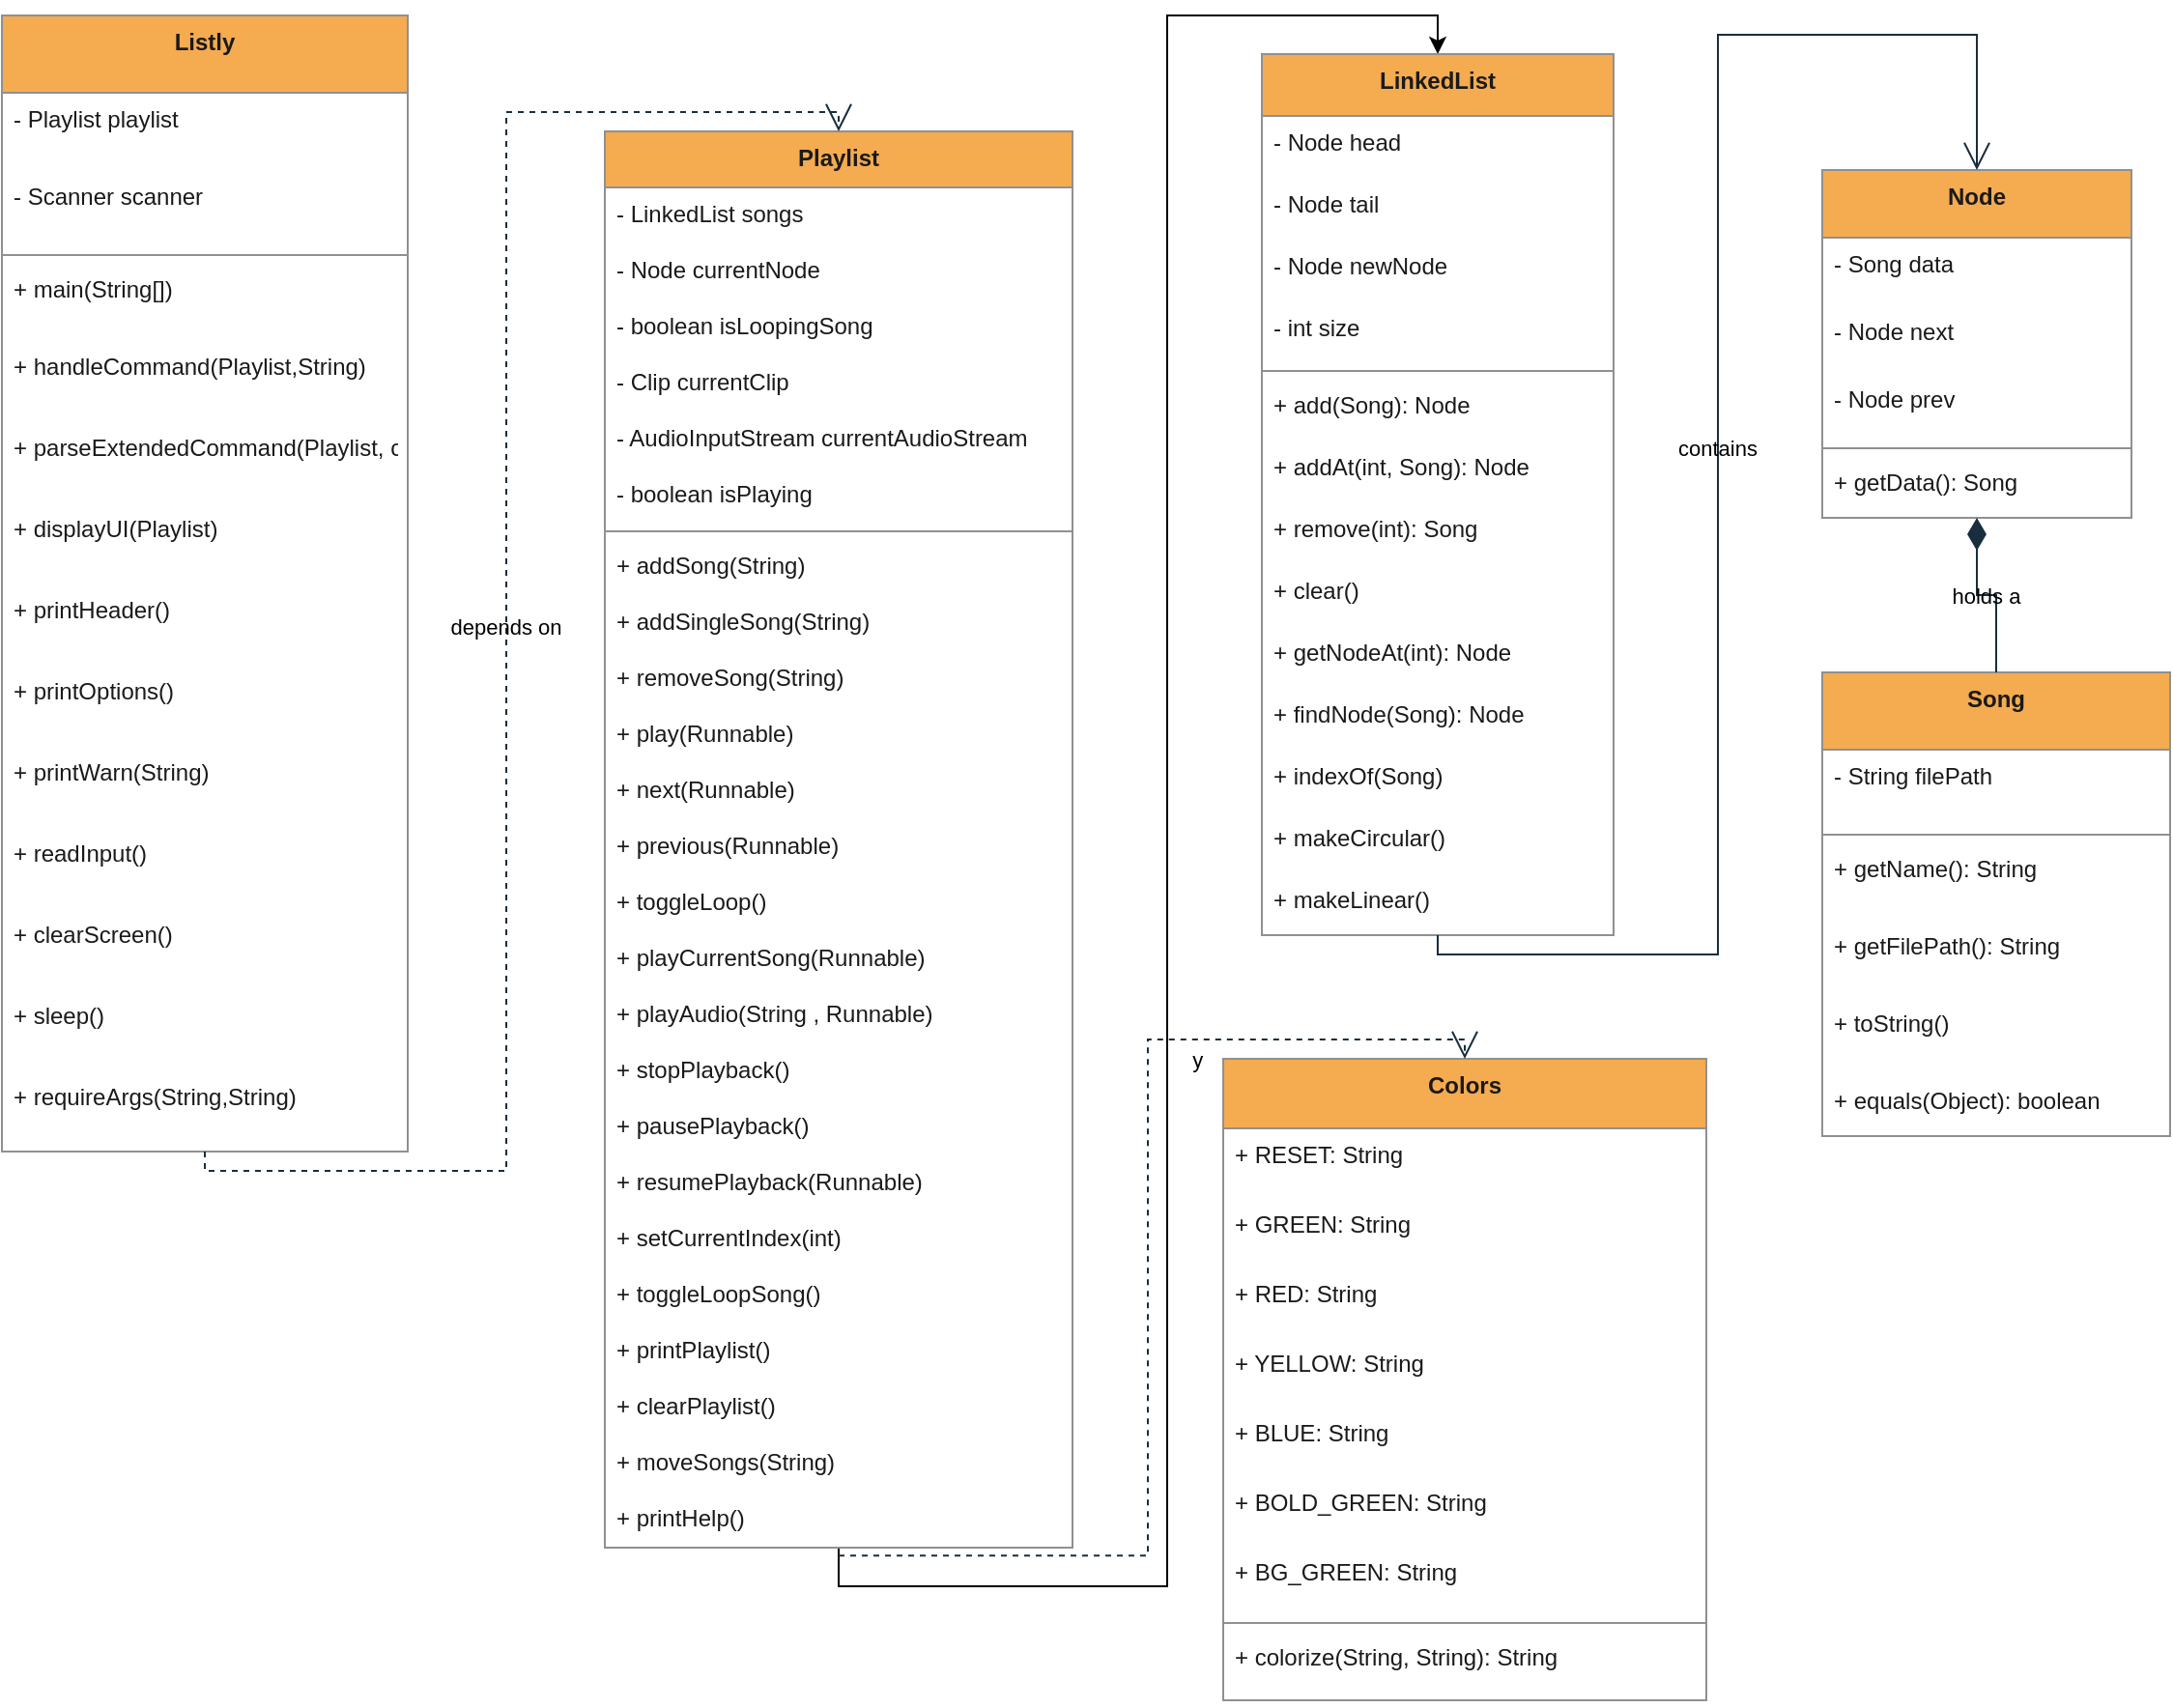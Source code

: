 <mxfile version="26.2.14">
  <diagram name="Page-1" id="Bg2ILVUZCvkJHj1Jf9vQ">
    <mxGraphModel dx="1146" dy="1797" grid="1" gridSize="10" guides="1" tooltips="1" connect="1" arrows="1" fold="1" page="1" pageScale="1" pageWidth="850" pageHeight="1100" math="0" shadow="0">
      <root>
        <object label="" id="0">
          <mxCell />
        </object>
        <mxCell id="1" parent="0" />
        <mxCell id="GMsxlLjuxEd03iKI_YPq-88" style="edgeStyle=orthogonalEdgeStyle;rounded=0;orthogonalLoop=1;jettySize=auto;html=1;exitX=0.5;exitY=1;exitDx=0;exitDy=0;entryX=0.5;entryY=0;entryDx=0;entryDy=0;" edge="1" parent="1" source="2" target="19">
          <mxGeometry relative="1" as="geometry" />
        </mxCell>
        <mxCell id="2" value="Playlist" style="swimlane;fontStyle=1;align=center;verticalAlign=top;childLayout=stackLayout;horizontal=1;startSize=29;horizontalStack=0;resizeParent=1;resizeParentMax=0;resizeLast=0;collapsible=0;marginBottom=0;labelBackgroundColor=none;fillColor=#F5AB50;strokeColor=#909090;fontColor=#1A1A1A;rounded=0;" parent="1" vertex="1">
          <mxGeometry x="320" y="-1030" width="242" height="733" as="geometry" />
        </mxCell>
        <mxCell id="3" value="- LinkedList songs" style="text;strokeColor=none;fillColor=none;align=left;verticalAlign=top;spacingLeft=4;spacingRight=4;overflow=hidden;rotatable=0;points=[[0,0.5],[1,0.5]];portConstraint=eastwest;labelBackgroundColor=none;fontColor=#1A1A1A;rounded=0;" parent="2" vertex="1">
          <mxGeometry y="29" width="242" height="29" as="geometry" />
        </mxCell>
        <mxCell id="4" value="- Node currentNode" style="text;strokeColor=none;fillColor=none;align=left;verticalAlign=top;spacingLeft=4;spacingRight=4;overflow=hidden;rotatable=0;points=[[0,0.5],[1,0.5]];portConstraint=eastwest;labelBackgroundColor=none;fontColor=#1A1A1A;rounded=0;" parent="2" vertex="1">
          <mxGeometry y="58" width="242" height="29" as="geometry" />
        </mxCell>
        <mxCell id="6" value="- boolean isLoopingSong" style="text;strokeColor=none;fillColor=none;align=left;verticalAlign=top;spacingLeft=4;spacingRight=4;overflow=hidden;rotatable=0;points=[[0,0.5],[1,0.5]];portConstraint=eastwest;labelBackgroundColor=none;fontColor=#1A1A1A;rounded=0;" parent="2" vertex="1">
          <mxGeometry y="87" width="242" height="29" as="geometry" />
        </mxCell>
        <mxCell id="7" value="- Clip currentClip" style="text;strokeColor=none;fillColor=none;align=left;verticalAlign=top;spacingLeft=4;spacingRight=4;overflow=hidden;rotatable=0;points=[[0,0.5],[1,0.5]];portConstraint=eastwest;labelBackgroundColor=none;fontColor=#1A1A1A;rounded=0;" parent="2" vertex="1">
          <mxGeometry y="116" width="242" height="29" as="geometry" />
        </mxCell>
        <mxCell id="8" value="- AudioInputStream currentAudioStream" style="text;strokeColor=none;fillColor=none;align=left;verticalAlign=top;spacingLeft=4;spacingRight=4;overflow=hidden;rotatable=0;points=[[0,0.5],[1,0.5]];portConstraint=eastwest;labelBackgroundColor=none;fontColor=#1A1A1A;rounded=0;" parent="2" vertex="1">
          <mxGeometry y="145" width="242" height="29" as="geometry" />
        </mxCell>
        <mxCell id="9" value="- boolean isPlaying" style="text;strokeColor=none;fillColor=none;align=left;verticalAlign=top;spacingLeft=4;spacingRight=4;overflow=hidden;rotatable=0;points=[[0,0.5],[1,0.5]];portConstraint=eastwest;labelBackgroundColor=none;fontColor=#1A1A1A;rounded=0;" parent="2" vertex="1">
          <mxGeometry y="174" width="242" height="29" as="geometry" />
        </mxCell>
        <mxCell id="10" style="line;strokeWidth=1;fillColor=none;align=left;verticalAlign=middle;spacingTop=-1;spacingLeft=3;spacingRight=3;rotatable=0;labelPosition=right;points=[];portConstraint=eastwest;labelBackgroundColor=none;strokeColor=#909090;fontColor=#1A1A1A;rounded=0;" parent="2" vertex="1">
          <mxGeometry y="203" width="242" height="8" as="geometry" />
        </mxCell>
        <mxCell id="11" value="+ addSong(String)" style="text;strokeColor=none;fillColor=none;align=left;verticalAlign=top;spacingLeft=4;spacingRight=4;overflow=hidden;rotatable=0;points=[[0,0.5],[1,0.5]];portConstraint=eastwest;labelBackgroundColor=none;fontColor=#1A1A1A;rounded=0;" parent="2" vertex="1">
          <mxGeometry y="211" width="242" height="29" as="geometry" />
        </mxCell>
        <mxCell id="GMsxlLjuxEd03iKI_YPq-63" value="+ addSingleSong(String)" style="text;strokeColor=none;fillColor=none;align=left;verticalAlign=top;spacingLeft=4;spacingRight=4;overflow=hidden;rotatable=0;points=[[0,0.5],[1,0.5]];portConstraint=eastwest;labelBackgroundColor=none;fontColor=#1A1A1A;rounded=0;" vertex="1" parent="2">
          <mxGeometry y="240" width="242" height="29" as="geometry" />
        </mxCell>
        <mxCell id="12" value="+ removeSong(String)" style="text;strokeColor=none;fillColor=none;align=left;verticalAlign=top;spacingLeft=4;spacingRight=4;overflow=hidden;rotatable=0;points=[[0,0.5],[1,0.5]];portConstraint=eastwest;labelBackgroundColor=none;fontColor=#1A1A1A;rounded=0;" parent="2" vertex="1">
          <mxGeometry y="269" width="242" height="29" as="geometry" />
        </mxCell>
        <mxCell id="13" value="+ play(Runnable)" style="text;strokeColor=none;fillColor=none;align=left;verticalAlign=top;spacingLeft=4;spacingRight=4;overflow=hidden;rotatable=0;points=[[0,0.5],[1,0.5]];portConstraint=eastwest;labelBackgroundColor=none;fontColor=#1A1A1A;rounded=0;" parent="2" vertex="1">
          <mxGeometry y="298" width="242" height="29" as="geometry" />
        </mxCell>
        <mxCell id="14" value="+ next(Runnable)" style="text;strokeColor=none;fillColor=none;align=left;verticalAlign=top;spacingLeft=4;spacingRight=4;overflow=hidden;rotatable=0;points=[[0,0.5],[1,0.5]];portConstraint=eastwest;labelBackgroundColor=none;fontColor=#1A1A1A;rounded=0;" parent="2" vertex="1">
          <mxGeometry y="327" width="242" height="29" as="geometry" />
        </mxCell>
        <mxCell id="15" value="+ previous(Runnable)" style="text;strokeColor=none;fillColor=none;align=left;verticalAlign=top;spacingLeft=4;spacingRight=4;overflow=hidden;rotatable=0;points=[[0,0.5],[1,0.5]];portConstraint=eastwest;labelBackgroundColor=none;fontColor=#1A1A1A;rounded=0;" parent="2" vertex="1">
          <mxGeometry y="356" width="242" height="29" as="geometry" />
        </mxCell>
        <mxCell id="16" value="+ toggleLoop()" style="text;strokeColor=none;fillColor=none;align=left;verticalAlign=top;spacingLeft=4;spacingRight=4;overflow=hidden;rotatable=0;points=[[0,0.5],[1,0.5]];portConstraint=eastwest;labelBackgroundColor=none;fontColor=#1A1A1A;rounded=0;" parent="2" vertex="1">
          <mxGeometry y="385" width="242" height="29" as="geometry" />
        </mxCell>
        <mxCell id="GMsxlLjuxEd03iKI_YPq-64" value="+ playCurrentSong(Runnable)" style="text;strokeColor=none;fillColor=none;align=left;verticalAlign=top;spacingLeft=4;spacingRight=4;overflow=hidden;rotatable=0;points=[[0,0.5],[1,0.5]];portConstraint=eastwest;labelBackgroundColor=none;fontColor=#1A1A1A;rounded=0;" vertex="1" parent="2">
          <mxGeometry y="414" width="242" height="29" as="geometry" />
        </mxCell>
        <mxCell id="GMsxlLjuxEd03iKI_YPq-65" value="+ playAudio(String , Runnable)" style="text;strokeColor=none;fillColor=none;align=left;verticalAlign=top;spacingLeft=4;spacingRight=4;overflow=hidden;rotatable=0;points=[[0,0.5],[1,0.5]];portConstraint=eastwest;labelBackgroundColor=none;fontColor=#1A1A1A;rounded=0;" vertex="1" parent="2">
          <mxGeometry y="443" width="242" height="29" as="geometry" />
        </mxCell>
        <mxCell id="GMsxlLjuxEd03iKI_YPq-66" value="+ stopPlayback()" style="text;strokeColor=none;fillColor=none;align=left;verticalAlign=top;spacingLeft=4;spacingRight=4;overflow=hidden;rotatable=0;points=[[0,0.5],[1,0.5]];portConstraint=eastwest;labelBackgroundColor=none;fontColor=#1A1A1A;rounded=0;" vertex="1" parent="2">
          <mxGeometry y="472" width="242" height="29" as="geometry" />
        </mxCell>
        <mxCell id="GMsxlLjuxEd03iKI_YPq-68" value="+ pausePlayback()" style="text;strokeColor=none;fillColor=none;align=left;verticalAlign=top;spacingLeft=4;spacingRight=4;overflow=hidden;rotatable=0;points=[[0,0.5],[1,0.5]];portConstraint=eastwest;labelBackgroundColor=none;fontColor=#1A1A1A;rounded=0;" vertex="1" parent="2">
          <mxGeometry y="501" width="242" height="29" as="geometry" />
        </mxCell>
        <mxCell id="GMsxlLjuxEd03iKI_YPq-69" value="+ resumePlayback(Runnable)" style="text;strokeColor=none;fillColor=none;align=left;verticalAlign=top;spacingLeft=4;spacingRight=4;overflow=hidden;rotatable=0;points=[[0,0.5],[1,0.5]];portConstraint=eastwest;labelBackgroundColor=none;fontColor=#1A1A1A;rounded=0;" vertex="1" parent="2">
          <mxGeometry y="530" width="242" height="29" as="geometry" />
        </mxCell>
        <mxCell id="GMsxlLjuxEd03iKI_YPq-70" value="+ setCurrentIndex(int)" style="text;strokeColor=none;fillColor=none;align=left;verticalAlign=top;spacingLeft=4;spacingRight=4;overflow=hidden;rotatable=0;points=[[0,0.5],[1,0.5]];portConstraint=eastwest;labelBackgroundColor=none;fontColor=#1A1A1A;rounded=0;" vertex="1" parent="2">
          <mxGeometry y="559" width="242" height="29" as="geometry" />
        </mxCell>
        <mxCell id="17" value="+ toggleLoopSong()" style="text;strokeColor=none;fillColor=none;align=left;verticalAlign=top;spacingLeft=4;spacingRight=4;overflow=hidden;rotatable=0;points=[[0,0.5],[1,0.5]];portConstraint=eastwest;labelBackgroundColor=none;fontColor=#1A1A1A;rounded=0;" parent="2" vertex="1">
          <mxGeometry y="588" width="242" height="29" as="geometry" />
        </mxCell>
        <mxCell id="18" value="+ printPlaylist()" style="text;strokeColor=none;fillColor=none;align=left;verticalAlign=top;spacingLeft=4;spacingRight=4;overflow=hidden;rotatable=0;points=[[0,0.5],[1,0.5]];portConstraint=eastwest;labelBackgroundColor=none;fontColor=#1A1A1A;rounded=0;" parent="2" vertex="1">
          <mxGeometry y="617" width="242" height="29" as="geometry" />
        </mxCell>
        <mxCell id="GMsxlLjuxEd03iKI_YPq-71" value="+ clearPlaylist()" style="text;strokeColor=none;fillColor=none;align=left;verticalAlign=top;spacingLeft=4;spacingRight=4;overflow=hidden;rotatable=0;points=[[0,0.5],[1,0.5]];portConstraint=eastwest;labelBackgroundColor=none;fontColor=#1A1A1A;rounded=0;" vertex="1" parent="2">
          <mxGeometry y="646" width="242" height="29" as="geometry" />
        </mxCell>
        <mxCell id="GMsxlLjuxEd03iKI_YPq-72" value="+ moveSongs(String)" style="text;strokeColor=none;fillColor=none;align=left;verticalAlign=top;spacingLeft=4;spacingRight=4;overflow=hidden;rotatable=0;points=[[0,0.5],[1,0.5]];portConstraint=eastwest;labelBackgroundColor=none;fontColor=#1A1A1A;rounded=0;" vertex="1" parent="2">
          <mxGeometry y="675" width="242" height="29" as="geometry" />
        </mxCell>
        <mxCell id="GMsxlLjuxEd03iKI_YPq-75" value="+ printHelp()" style="text;strokeColor=none;fillColor=none;align=left;verticalAlign=top;spacingLeft=4;spacingRight=4;overflow=hidden;rotatable=0;points=[[0,0.5],[1,0.5]];portConstraint=eastwest;labelBackgroundColor=none;fontColor=#1A1A1A;rounded=0;" vertex="1" parent="2">
          <mxGeometry y="704" width="242" height="29" as="geometry" />
        </mxCell>
        <mxCell id="19" value="LinkedList" style="swimlane;fontStyle=1;align=center;verticalAlign=top;childLayout=stackLayout;horizontal=1;startSize=32;horizontalStack=0;resizeParent=1;resizeParentMax=0;resizeLast=0;collapsible=0;marginBottom=0;labelBackgroundColor=none;fillColor=#F5AB50;strokeColor=#909090;fontColor=#1A1A1A;rounded=0;" parent="1" vertex="1">
          <mxGeometry x="660" y="-1070" width="182" height="456" as="geometry" />
        </mxCell>
        <mxCell id="20" value="- Node head" style="text;strokeColor=none;fillColor=none;align=left;verticalAlign=top;spacingLeft=4;spacingRight=4;overflow=hidden;rotatable=0;points=[[0,0.5],[1,0.5]];portConstraint=eastwest;labelBackgroundColor=none;fontColor=#1A1A1A;rounded=0;" parent="19" vertex="1">
          <mxGeometry y="32" width="182" height="32" as="geometry" />
        </mxCell>
        <mxCell id="21" value="- Node tail" style="text;strokeColor=none;fillColor=none;align=left;verticalAlign=top;spacingLeft=4;spacingRight=4;overflow=hidden;rotatable=0;points=[[0,0.5],[1,0.5]];portConstraint=eastwest;labelBackgroundColor=none;fontColor=#1A1A1A;rounded=0;" parent="19" vertex="1">
          <mxGeometry y="64" width="182" height="32" as="geometry" />
        </mxCell>
        <mxCell id="GMsxlLjuxEd03iKI_YPq-80" value="- Node newNode" style="text;strokeColor=none;fillColor=none;align=left;verticalAlign=top;spacingLeft=4;spacingRight=4;overflow=hidden;rotatable=0;points=[[0,0.5],[1,0.5]];portConstraint=eastwest;labelBackgroundColor=none;fontColor=#1A1A1A;rounded=0;" vertex="1" parent="19">
          <mxGeometry y="96" width="182" height="32" as="geometry" />
        </mxCell>
        <mxCell id="22" value="- int size" style="text;strokeColor=none;fillColor=none;align=left;verticalAlign=top;spacingLeft=4;spacingRight=4;overflow=hidden;rotatable=0;points=[[0,0.5],[1,0.5]];portConstraint=eastwest;labelBackgroundColor=none;fontColor=#1A1A1A;rounded=0;" parent="19" vertex="1">
          <mxGeometry y="128" width="182" height="32" as="geometry" />
        </mxCell>
        <mxCell id="23" style="line;strokeWidth=1;fillColor=none;align=left;verticalAlign=middle;spacingTop=-1;spacingLeft=3;spacingRight=3;rotatable=0;labelPosition=right;points=[];portConstraint=eastwest;labelBackgroundColor=none;strokeColor=#909090;fontColor=#1A1A1A;rounded=0;" parent="19" vertex="1">
          <mxGeometry y="160" width="182" height="8" as="geometry" />
        </mxCell>
        <mxCell id="24" value="+ add(Song): Node" style="text;strokeColor=none;fillColor=none;align=left;verticalAlign=top;spacingLeft=4;spacingRight=4;overflow=hidden;rotatable=0;points=[[0,0.5],[1,0.5]];portConstraint=eastwest;labelBackgroundColor=none;fontColor=#1A1A1A;rounded=0;" parent="19" vertex="1">
          <mxGeometry y="168" width="182" height="32" as="geometry" />
        </mxCell>
        <mxCell id="25" value="+ addAt(int, Song): Node" style="text;strokeColor=none;fillColor=none;align=left;verticalAlign=top;spacingLeft=4;spacingRight=4;overflow=hidden;rotatable=0;points=[[0,0.5],[1,0.5]];portConstraint=eastwest;labelBackgroundColor=none;fontColor=#1A1A1A;rounded=0;" parent="19" vertex="1">
          <mxGeometry y="200" width="182" height="32" as="geometry" />
        </mxCell>
        <mxCell id="26" value="+ remove(int): Song" style="text;strokeColor=none;fillColor=none;align=left;verticalAlign=top;spacingLeft=4;spacingRight=4;overflow=hidden;rotatable=0;points=[[0,0.5],[1,0.5]];portConstraint=eastwest;labelBackgroundColor=none;fontColor=#1A1A1A;rounded=0;" parent="19" vertex="1">
          <mxGeometry y="232" width="182" height="32" as="geometry" />
        </mxCell>
        <mxCell id="27" value="+ clear()" style="text;strokeColor=none;fillColor=none;align=left;verticalAlign=top;spacingLeft=4;spacingRight=4;overflow=hidden;rotatable=0;points=[[0,0.5],[1,0.5]];portConstraint=eastwest;labelBackgroundColor=none;fontColor=#1A1A1A;rounded=0;" parent="19" vertex="1">
          <mxGeometry y="264" width="182" height="32" as="geometry" />
        </mxCell>
        <mxCell id="28" value="+ getNodeAt(int): Node" style="text;strokeColor=none;fillColor=none;align=left;verticalAlign=top;spacingLeft=4;spacingRight=4;overflow=hidden;rotatable=0;points=[[0,0.5],[1,0.5]];portConstraint=eastwest;labelBackgroundColor=none;fontColor=#1A1A1A;rounded=0;" parent="19" vertex="1">
          <mxGeometry y="296" width="182" height="32" as="geometry" />
        </mxCell>
        <mxCell id="29" value="+ findNode(Song): Node" style="text;strokeColor=none;fillColor=none;align=left;verticalAlign=top;spacingLeft=4;spacingRight=4;overflow=hidden;rotatable=0;points=[[0,0.5],[1,0.5]];portConstraint=eastwest;labelBackgroundColor=none;fontColor=#1A1A1A;rounded=0;" parent="19" vertex="1">
          <mxGeometry y="328" width="182" height="32" as="geometry" />
        </mxCell>
        <mxCell id="GMsxlLjuxEd03iKI_YPq-81" value="+ indexOf(Song)" style="text;strokeColor=none;fillColor=none;align=left;verticalAlign=top;spacingLeft=4;spacingRight=4;overflow=hidden;rotatable=0;points=[[0,0.5],[1,0.5]];portConstraint=eastwest;labelBackgroundColor=none;fontColor=#1A1A1A;rounded=0;" vertex="1" parent="19">
          <mxGeometry y="360" width="182" height="32" as="geometry" />
        </mxCell>
        <mxCell id="30" value="+ makeCircular()" style="text;strokeColor=none;fillColor=none;align=left;verticalAlign=top;spacingLeft=4;spacingRight=4;overflow=hidden;rotatable=0;points=[[0,0.5],[1,0.5]];portConstraint=eastwest;labelBackgroundColor=none;fontColor=#1A1A1A;rounded=0;" parent="19" vertex="1">
          <mxGeometry y="392" width="182" height="32" as="geometry" />
        </mxCell>
        <mxCell id="GMsxlLjuxEd03iKI_YPq-82" value="+ makeLinear()" style="text;strokeColor=none;fillColor=none;align=left;verticalAlign=top;spacingLeft=4;spacingRight=4;overflow=hidden;rotatable=0;points=[[0,0.5],[1,0.5]];portConstraint=eastwest;labelBackgroundColor=none;fontColor=#1A1A1A;rounded=0;" vertex="1" parent="19">
          <mxGeometry y="424" width="182" height="32" as="geometry" />
        </mxCell>
        <mxCell id="31" value="Node" style="swimlane;fontStyle=1;align=center;verticalAlign=top;childLayout=stackLayout;horizontal=1;startSize=35;horizontalStack=0;resizeParent=1;resizeParentMax=0;resizeLast=0;collapsible=0;marginBottom=0;labelBackgroundColor=none;fillColor=#F5AB50;strokeColor=#909090;fontColor=#1A1A1A;rounded=0;" parent="1" vertex="1">
          <mxGeometry x="950" y="-1010" width="160" height="180" as="geometry" />
        </mxCell>
        <mxCell id="32" value="- Song data" style="text;strokeColor=none;fillColor=none;align=left;verticalAlign=top;spacingLeft=4;spacingRight=4;overflow=hidden;rotatable=0;points=[[0,0.5],[1,0.5]];portConstraint=eastwest;labelBackgroundColor=none;fontColor=#1A1A1A;rounded=0;" parent="31" vertex="1">
          <mxGeometry y="35" width="160" height="35" as="geometry" />
        </mxCell>
        <mxCell id="33" value="- Node next" style="text;strokeColor=none;fillColor=none;align=left;verticalAlign=top;spacingLeft=4;spacingRight=4;overflow=hidden;rotatable=0;points=[[0,0.5],[1,0.5]];portConstraint=eastwest;labelBackgroundColor=none;fontColor=#1A1A1A;rounded=0;" parent="31" vertex="1">
          <mxGeometry y="70" width="160" height="35" as="geometry" />
        </mxCell>
        <mxCell id="34" value="- Node prev" style="text;strokeColor=none;fillColor=none;align=left;verticalAlign=top;spacingLeft=4;spacingRight=4;overflow=hidden;rotatable=0;points=[[0,0.5],[1,0.5]];portConstraint=eastwest;labelBackgroundColor=none;fontColor=#1A1A1A;rounded=0;" parent="31" vertex="1">
          <mxGeometry y="105" width="160" height="35" as="geometry" />
        </mxCell>
        <mxCell id="35" style="line;strokeWidth=1;fillColor=none;align=left;verticalAlign=middle;spacingTop=-1;spacingLeft=3;spacingRight=3;rotatable=0;labelPosition=right;points=[];portConstraint=eastwest;labelBackgroundColor=none;strokeColor=#909090;fontColor=#1A1A1A;rounded=0;" parent="31" vertex="1">
          <mxGeometry y="140" width="160" height="8" as="geometry" />
        </mxCell>
        <mxCell id="36" value="+ getData(): Song" style="text;strokeColor=none;fillColor=none;align=left;verticalAlign=top;spacingLeft=4;spacingRight=4;overflow=hidden;rotatable=0;points=[[0,0.5],[1,0.5]];portConstraint=eastwest;labelBackgroundColor=none;fontColor=#1A1A1A;rounded=0;" parent="31" vertex="1">
          <mxGeometry y="148" width="160" height="32" as="geometry" />
        </mxCell>
        <mxCell id="37" value="Song" style="swimlane;fontStyle=1;align=center;verticalAlign=top;childLayout=stackLayout;horizontal=1;startSize=40;horizontalStack=0;resizeParent=1;resizeParentMax=0;resizeLast=0;collapsible=0;marginBottom=0;labelBackgroundColor=none;fillColor=#F5AB50;strokeColor=#909090;fontColor=#1A1A1A;rounded=0;" parent="1" vertex="1">
          <mxGeometry x="950" y="-750" width="180" height="240" as="geometry" />
        </mxCell>
        <mxCell id="38" value="- String filePath" style="text;strokeColor=none;fillColor=none;align=left;verticalAlign=top;spacingLeft=4;spacingRight=4;overflow=hidden;rotatable=0;points=[[0,0.5],[1,0.5]];portConstraint=eastwest;labelBackgroundColor=none;fontColor=#1A1A1A;rounded=0;" parent="37" vertex="1">
          <mxGeometry y="40" width="180" height="40" as="geometry" />
        </mxCell>
        <mxCell id="39" style="line;strokeWidth=1;fillColor=none;align=left;verticalAlign=middle;spacingTop=-1;spacingLeft=3;spacingRight=3;rotatable=0;labelPosition=right;points=[];portConstraint=eastwest;labelBackgroundColor=none;strokeColor=#909090;fontColor=#1A1A1A;rounded=0;" parent="37" vertex="1">
          <mxGeometry y="80" width="180" height="8" as="geometry" />
        </mxCell>
        <mxCell id="40" value="+ getName(): String" style="text;strokeColor=none;fillColor=none;align=left;verticalAlign=top;spacingLeft=4;spacingRight=4;overflow=hidden;rotatable=0;points=[[0,0.5],[1,0.5]];portConstraint=eastwest;labelBackgroundColor=none;fontColor=#1A1A1A;rounded=0;" parent="37" vertex="1">
          <mxGeometry y="88" width="180" height="40" as="geometry" />
        </mxCell>
        <mxCell id="41" value="+ getFilePath(): String" style="text;strokeColor=none;fillColor=none;align=left;verticalAlign=top;spacingLeft=4;spacingRight=4;overflow=hidden;rotatable=0;points=[[0,0.5],[1,0.5]];portConstraint=eastwest;labelBackgroundColor=none;fontColor=#1A1A1A;rounded=0;" parent="37" vertex="1">
          <mxGeometry y="128" width="180" height="40" as="geometry" />
        </mxCell>
        <mxCell id="GMsxlLjuxEd03iKI_YPq-83" value="+ toString()" style="text;strokeColor=none;fillColor=none;align=left;verticalAlign=top;spacingLeft=4;spacingRight=4;overflow=hidden;rotatable=0;points=[[0,0.5],[1,0.5]];portConstraint=eastwest;labelBackgroundColor=none;fontColor=#1A1A1A;rounded=0;" vertex="1" parent="37">
          <mxGeometry y="168" width="180" height="40" as="geometry" />
        </mxCell>
        <mxCell id="42" value="+ equals(Object): boolean" style="text;strokeColor=none;fillColor=none;align=left;verticalAlign=top;spacingLeft=4;spacingRight=4;overflow=hidden;rotatable=0;points=[[0,0.5],[1,0.5]];portConstraint=eastwest;labelBackgroundColor=none;fontColor=#1A1A1A;rounded=0;" parent="37" vertex="1">
          <mxGeometry y="208" width="180" height="32" as="geometry" />
        </mxCell>
        <mxCell id="49" value="Colors" style="swimlane;fontStyle=1;align=center;verticalAlign=top;childLayout=stackLayout;horizontal=1;startSize=36;horizontalStack=0;resizeParent=1;resizeParentMax=0;resizeLast=0;collapsible=0;marginBottom=0;labelBackgroundColor=none;fillColor=#F5AB50;strokeColor=#909090;fontColor=#1A1A1A;rounded=0;" parent="1" vertex="1">
          <mxGeometry x="640" y="-550" width="250" height="332" as="geometry" />
        </mxCell>
        <mxCell id="50" value="+ RESET: String" style="text;strokeColor=none;fillColor=none;align=left;verticalAlign=top;spacingLeft=4;spacingRight=4;overflow=hidden;rotatable=0;points=[[0,0.5],[1,0.5]];portConstraint=eastwest;labelBackgroundColor=none;fontColor=#1A1A1A;rounded=0;" parent="49" vertex="1">
          <mxGeometry y="36" width="250" height="36" as="geometry" />
        </mxCell>
        <mxCell id="51" value="+ GREEN: String" style="text;strokeColor=none;fillColor=none;align=left;verticalAlign=top;spacingLeft=4;spacingRight=4;overflow=hidden;rotatable=0;points=[[0,0.5],[1,0.5]];portConstraint=eastwest;labelBackgroundColor=none;fontColor=#1A1A1A;rounded=0;" parent="49" vertex="1">
          <mxGeometry y="72" width="250" height="36" as="geometry" />
        </mxCell>
        <mxCell id="52" value="+ RED: String" style="text;strokeColor=none;fillColor=none;align=left;verticalAlign=top;spacingLeft=4;spacingRight=4;overflow=hidden;rotatable=0;points=[[0,0.5],[1,0.5]];portConstraint=eastwest;labelBackgroundColor=none;fontColor=#1A1A1A;rounded=0;" parent="49" vertex="1">
          <mxGeometry y="108" width="250" height="36" as="geometry" />
        </mxCell>
        <mxCell id="53" value="+ YELLOW: String" style="text;strokeColor=none;fillColor=none;align=left;verticalAlign=top;spacingLeft=4;spacingRight=4;overflow=hidden;rotatable=0;points=[[0,0.5],[1,0.5]];portConstraint=eastwest;labelBackgroundColor=none;fontColor=#1A1A1A;rounded=0;" parent="49" vertex="1">
          <mxGeometry y="144" width="250" height="36" as="geometry" />
        </mxCell>
        <mxCell id="54" value="+ BLUE: String" style="text;strokeColor=none;fillColor=none;align=left;verticalAlign=top;spacingLeft=4;spacingRight=4;overflow=hidden;rotatable=0;points=[[0,0.5],[1,0.5]];portConstraint=eastwest;labelBackgroundColor=none;fontColor=#1A1A1A;rounded=0;" parent="49" vertex="1">
          <mxGeometry y="180" width="250" height="36" as="geometry" />
        </mxCell>
        <mxCell id="55" value="+ BOLD_GREEN: String" style="text;strokeColor=none;fillColor=none;align=left;verticalAlign=top;spacingLeft=4;spacingRight=4;overflow=hidden;rotatable=0;points=[[0,0.5],[1,0.5]];portConstraint=eastwest;labelBackgroundColor=none;fontColor=#1A1A1A;rounded=0;" parent="49" vertex="1">
          <mxGeometry y="216" width="250" height="36" as="geometry" />
        </mxCell>
        <mxCell id="56" value="+ BG_GREEN: String" style="text;strokeColor=none;fillColor=none;align=left;verticalAlign=top;spacingLeft=4;spacingRight=4;overflow=hidden;rotatable=0;points=[[0,0.5],[1,0.5]];portConstraint=eastwest;labelBackgroundColor=none;fontColor=#1A1A1A;rounded=0;" parent="49" vertex="1">
          <mxGeometry y="252" width="250" height="36" as="geometry" />
        </mxCell>
        <mxCell id="57" style="line;strokeWidth=1;fillColor=none;align=left;verticalAlign=middle;spacingTop=-1;spacingLeft=3;spacingRight=3;rotatable=0;labelPosition=right;points=[];portConstraint=eastwest;labelBackgroundColor=none;strokeColor=#909090;fontColor=#1A1A1A;rounded=0;" parent="49" vertex="1">
          <mxGeometry y="288" width="250" height="8" as="geometry" />
        </mxCell>
        <mxCell id="58" value="+ colorize(String, String): String" style="text;strokeColor=none;fillColor=none;align=left;verticalAlign=top;spacingLeft=4;spacingRight=4;overflow=hidden;rotatable=0;points=[[0,0.5],[1,0.5]];portConstraint=eastwest;labelBackgroundColor=none;fontColor=#1A1A1A;rounded=0;" parent="49" vertex="1">
          <mxGeometry y="296" width="250" height="36" as="geometry" />
        </mxCell>
        <object label="Listly" parseExtendedCommand="rfd" id="43">
          <mxCell style="swimlane;fontStyle=1;align=center;verticalAlign=top;childLayout=stackLayout;horizontal=1;startSize=40;horizontalStack=0;resizeParent=1;resizeParentMax=0;resizeLast=0;collapsible=0;marginBottom=0;labelBackgroundColor=none;fillColor=#F5AB50;strokeColor=#909090;fontColor=#1A1A1A;rounded=0;" parent="1" vertex="1">
            <mxGeometry x="8" y="-1090" width="210" height="588" as="geometry" />
          </mxCell>
        </object>
        <mxCell id="44" value="- Playlist playlist" style="text;strokeColor=none;fillColor=none;align=left;verticalAlign=top;spacingLeft=4;spacingRight=4;overflow=hidden;rotatable=0;points=[[0,0.5],[1,0.5]];portConstraint=eastwest;labelBackgroundColor=none;fontColor=#1A1A1A;rounded=0;" parent="43" vertex="1">
          <mxGeometry y="40" width="210" height="40" as="geometry" />
        </mxCell>
        <mxCell id="45" value="- Scanner scanner" style="text;strokeColor=none;fillColor=none;align=left;verticalAlign=top;spacingLeft=4;spacingRight=4;overflow=hidden;rotatable=0;points=[[0,0.5],[1,0.5]];portConstraint=eastwest;labelBackgroundColor=none;fontColor=#1A1A1A;rounded=0;" parent="43" vertex="1">
          <mxGeometry y="80" width="210" height="40" as="geometry" />
        </mxCell>
        <mxCell id="46" style="line;strokeWidth=1;fillColor=none;align=left;verticalAlign=middle;spacingTop=-1;spacingLeft=3;spacingRight=3;rotatable=0;labelPosition=right;points=[];portConstraint=eastwest;labelBackgroundColor=none;strokeColor=#909090;fontColor=#1A1A1A;rounded=0;" parent="43" vertex="1">
          <mxGeometry y="120" width="210" height="8" as="geometry" />
        </mxCell>
        <mxCell id="47" value="+ main(String[])" style="text;strokeColor=none;fillColor=none;align=left;verticalAlign=top;spacingLeft=4;spacingRight=4;overflow=hidden;rotatable=0;points=[[0,0.5],[1,0.5]];portConstraint=eastwest;labelBackgroundColor=none;fontColor=#1A1A1A;rounded=0;" parent="43" vertex="1">
          <mxGeometry y="128" width="210" height="40" as="geometry" />
        </mxCell>
        <object label="+ handleCommand(Playlist,String)" parseExtendedCommand="" id="48">
          <mxCell style="text;strokeColor=none;fillColor=none;align=left;verticalAlign=top;spacingLeft=4;spacingRight=4;overflow=hidden;rotatable=0;points=[[0,0.5],[1,0.5]];portConstraint=eastwest;labelBackgroundColor=none;fontColor=#1A1A1A;rounded=0;" parent="43" vertex="1">
            <mxGeometry y="168" width="210" height="42" as="geometry" />
          </mxCell>
        </object>
        <object label="+ parseExtendedCommand(Playlist, char, String, Runnable)" parseExtendedCommand="" id="aoQUS5OJS8rOThXIr8br-63">
          <mxCell style="text;strokeColor=none;fillColor=none;align=left;verticalAlign=top;spacingLeft=4;spacingRight=4;overflow=hidden;rotatable=0;points=[[0,0.5],[1,0.5]];portConstraint=eastwest;labelBackgroundColor=none;fontColor=#1A1A1A;rounded=0;" parent="43" vertex="1">
            <mxGeometry y="210" width="210" height="42" as="geometry" />
          </mxCell>
        </object>
        <object label="+ displayUI(Playlist)" parseExtendedCommand="" id="aoQUS5OJS8rOThXIr8br-65">
          <mxCell style="text;strokeColor=none;fillColor=none;align=left;verticalAlign=top;spacingLeft=4;spacingRight=4;overflow=hidden;rotatable=0;points=[[0,0.5],[1,0.5]];portConstraint=eastwest;labelBackgroundColor=none;fontColor=#1A1A1A;rounded=0;" parent="43" vertex="1">
            <mxGeometry y="252" width="210" height="42" as="geometry" />
          </mxCell>
        </object>
        <object label="+ printHeader()" parseExtendedCommand="" id="aoQUS5OJS8rOThXIr8br-66">
          <mxCell style="text;strokeColor=none;fillColor=none;align=left;verticalAlign=top;spacingLeft=4;spacingRight=4;overflow=hidden;rotatable=0;points=[[0,0.5],[1,0.5]];portConstraint=eastwest;labelBackgroundColor=none;fontColor=#1A1A1A;rounded=0;" parent="43" vertex="1">
            <mxGeometry y="294" width="210" height="42" as="geometry" />
          </mxCell>
        </object>
        <object label="+ printOptions()" parseExtendedCommand="" id="aoQUS5OJS8rOThXIr8br-67">
          <mxCell style="text;strokeColor=none;fillColor=none;align=left;verticalAlign=top;spacingLeft=4;spacingRight=4;overflow=hidden;rotatable=0;points=[[0,0.5],[1,0.5]];portConstraint=eastwest;labelBackgroundColor=none;fontColor=#1A1A1A;rounded=0;" parent="43" vertex="1">
            <mxGeometry y="336" width="210" height="42" as="geometry" />
          </mxCell>
        </object>
        <object label="+ printWarn(String)" parseExtendedCommand="" id="aoQUS5OJS8rOThXIr8br-68">
          <mxCell style="text;strokeColor=none;fillColor=none;align=left;verticalAlign=top;spacingLeft=4;spacingRight=4;overflow=hidden;rotatable=0;points=[[0,0.5],[1,0.5]];portConstraint=eastwest;labelBackgroundColor=none;fontColor=#1A1A1A;rounded=0;" parent="43" vertex="1">
            <mxGeometry y="378" width="210" height="42" as="geometry" />
          </mxCell>
        </object>
        <object label="+ readInput()" parseExtendedCommand="" id="aoQUS5OJS8rOThXIr8br-69">
          <mxCell style="text;strokeColor=none;fillColor=none;align=left;verticalAlign=top;spacingLeft=4;spacingRight=4;overflow=hidden;rotatable=0;points=[[0,0.5],[1,0.5]];portConstraint=eastwest;labelBackgroundColor=none;fontColor=#1A1A1A;rounded=0;" parent="43" vertex="1">
            <mxGeometry y="420" width="210" height="42" as="geometry" />
          </mxCell>
        </object>
        <object label="+ clearScreen()" parseExtendedCommand="" id="aoQUS5OJS8rOThXIr8br-70">
          <mxCell style="text;strokeColor=none;fillColor=none;align=left;verticalAlign=top;spacingLeft=4;spacingRight=4;overflow=hidden;rotatable=0;points=[[0,0.5],[1,0.5]];portConstraint=eastwest;labelBackgroundColor=none;fontColor=#1A1A1A;rounded=0;" parent="43" vertex="1">
            <mxGeometry y="462" width="210" height="42" as="geometry" />
          </mxCell>
        </object>
        <object label="+ sleep()" parseExtendedCommand="" id="aoQUS5OJS8rOThXIr8br-71">
          <mxCell style="text;strokeColor=none;fillColor=none;align=left;verticalAlign=top;spacingLeft=4;spacingRight=4;overflow=hidden;rotatable=0;points=[[0,0.5],[1,0.5]];portConstraint=eastwest;labelBackgroundColor=none;fontColor=#1A1A1A;rounded=0;" parent="43" vertex="1">
            <mxGeometry y="504" width="210" height="42" as="geometry" />
          </mxCell>
        </object>
        <object label="+ requireArgs(String,String)" parseExtendedCommand="" id="aoQUS5OJS8rOThXIr8br-72">
          <mxCell style="text;strokeColor=none;fillColor=none;align=left;verticalAlign=top;spacingLeft=4;spacingRight=4;overflow=hidden;rotatable=0;points=[[0,0.5],[1,0.5]];portConstraint=eastwest;labelBackgroundColor=none;fontColor=#1A1A1A;rounded=0;" parent="43" vertex="1">
            <mxGeometry y="546" width="210" height="42" as="geometry" />
          </mxCell>
        </object>
        <mxCell id="60" value="contains" style="startArrow=none;endArrow=open;endSize=12;exitX=0.5;exitY=1;entryX=0.5;entryY=0;labelBackgroundColor=none;fontColor=default;strokeColor=#182E3E;rounded=0;edgeStyle=orthogonalEdgeStyle;" parent="1" source="19" target="31" edge="1">
          <mxGeometry relative="1" as="geometry" />
        </mxCell>
        <mxCell id="61" value="holds a" style="startArrow=diamondThin;startSize=14;startFill=1;endArrow=none;exitX=0.5;exitY=1;entryX=0.5;entryY=0;labelBackgroundColor=none;fontColor=default;strokeColor=#182E3E;rounded=0;edgeStyle=orthogonalEdgeStyle;" parent="1" source="31" target="37" edge="1">
          <mxGeometry relative="1" as="geometry" />
        </mxCell>
        <mxCell id="62" value="depends on" style="dashed=1;startArrow=none;endArrow=open;endSize=12;exitX=0.5;exitY=1;entryX=0.5;entryY=0;labelBackgroundColor=none;fontColor=default;strokeColor=#182E3E;rounded=0;edgeStyle=orthogonalEdgeStyle;" parent="1" source="43" target="2" edge="1">
          <mxGeometry relative="1" as="geometry" />
        </mxCell>
        <mxCell id="63" value="y" style="dashed=1;startArrow=none;endArrow=open;endSize=12;exitX=0.5;exitY=1.143;entryX=0.5;entryY=0;labelBackgroundColor=none;fontColor=default;strokeColor=#182E3E;rounded=0;edgeStyle=orthogonalEdgeStyle;exitDx=0;exitDy=0;exitPerimeter=0;" parent="1" source="GMsxlLjuxEd03iKI_YPq-75" target="49" edge="1">
          <mxGeometry x="0.511" y="-10" relative="1" as="geometry">
            <mxPoint x="-1" as="offset" />
          </mxGeometry>
        </mxCell>
      </root>
    </mxGraphModel>
  </diagram>
</mxfile>
